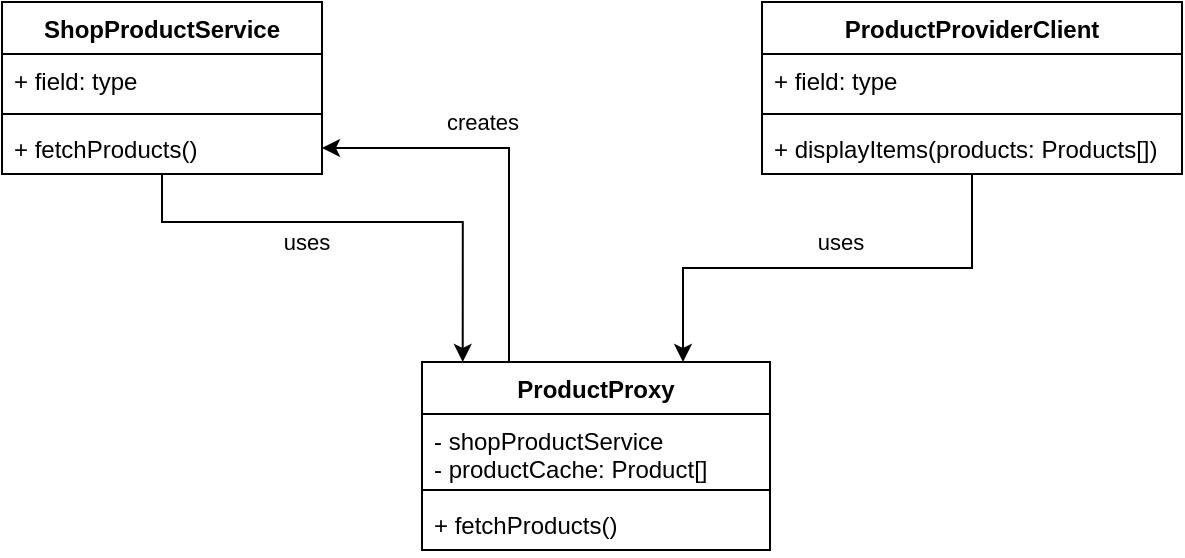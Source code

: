<mxfile version="24.6.3" type="device">
  <diagram id="C5RBs43oDa-KdzZeNtuy" name="Page-1">
    <mxGraphModel dx="819" dy="426" grid="1" gridSize="10" guides="1" tooltips="1" connect="1" arrows="1" fold="1" page="1" pageScale="1" pageWidth="827" pageHeight="1169" math="0" shadow="0">
      <root>
        <mxCell id="WIyWlLk6GJQsqaUBKTNV-0" />
        <mxCell id="WIyWlLk6GJQsqaUBKTNV-1" parent="WIyWlLk6GJQsqaUBKTNV-0" />
        <mxCell id="81JD8Uqs2qbsHUfiYzl0-0" value="ShopProductService" style="swimlane;fontStyle=1;align=center;verticalAlign=top;childLayout=stackLayout;horizontal=1;startSize=26;horizontalStack=0;resizeParent=1;resizeParentMax=0;resizeLast=0;collapsible=1;marginBottom=0;whiteSpace=wrap;html=1;" vertex="1" parent="WIyWlLk6GJQsqaUBKTNV-1">
          <mxGeometry x="110" y="150" width="160" height="86" as="geometry" />
        </mxCell>
        <mxCell id="81JD8Uqs2qbsHUfiYzl0-1" value="+ field: type" style="text;strokeColor=none;fillColor=none;align=left;verticalAlign=top;spacingLeft=4;spacingRight=4;overflow=hidden;rotatable=0;points=[[0,0.5],[1,0.5]];portConstraint=eastwest;whiteSpace=wrap;html=1;" vertex="1" parent="81JD8Uqs2qbsHUfiYzl0-0">
          <mxGeometry y="26" width="160" height="26" as="geometry" />
        </mxCell>
        <mxCell id="81JD8Uqs2qbsHUfiYzl0-2" value="" style="line;strokeWidth=1;fillColor=none;align=left;verticalAlign=middle;spacingTop=-1;spacingLeft=3;spacingRight=3;rotatable=0;labelPosition=right;points=[];portConstraint=eastwest;strokeColor=inherit;" vertex="1" parent="81JD8Uqs2qbsHUfiYzl0-0">
          <mxGeometry y="52" width="160" height="8" as="geometry" />
        </mxCell>
        <mxCell id="81JD8Uqs2qbsHUfiYzl0-3" value="+ fetchProducts()" style="text;strokeColor=none;fillColor=none;align=left;verticalAlign=top;spacingLeft=4;spacingRight=4;overflow=hidden;rotatable=0;points=[[0,0.5],[1,0.5]];portConstraint=eastwest;whiteSpace=wrap;html=1;" vertex="1" parent="81JD8Uqs2qbsHUfiYzl0-0">
          <mxGeometry y="60" width="160" height="26" as="geometry" />
        </mxCell>
        <mxCell id="81JD8Uqs2qbsHUfiYzl0-14" style="edgeStyle=orthogonalEdgeStyle;rounded=0;orthogonalLoop=1;jettySize=auto;html=1;entryX=0.75;entryY=0;entryDx=0;entryDy=0;" edge="1" parent="WIyWlLk6GJQsqaUBKTNV-1" source="81JD8Uqs2qbsHUfiYzl0-4" target="81JD8Uqs2qbsHUfiYzl0-8">
          <mxGeometry relative="1" as="geometry" />
        </mxCell>
        <mxCell id="81JD8Uqs2qbsHUfiYzl0-15" value="uses" style="edgeLabel;html=1;align=center;verticalAlign=middle;resizable=0;points=[];" vertex="1" connectable="0" parent="81JD8Uqs2qbsHUfiYzl0-14">
          <mxGeometry x="-0.052" y="-2" relative="1" as="geometry">
            <mxPoint y="-11" as="offset" />
          </mxGeometry>
        </mxCell>
        <mxCell id="81JD8Uqs2qbsHUfiYzl0-4" value="ProductProviderClient" style="swimlane;fontStyle=1;align=center;verticalAlign=top;childLayout=stackLayout;horizontal=1;startSize=26;horizontalStack=0;resizeParent=1;resizeParentMax=0;resizeLast=0;collapsible=1;marginBottom=0;whiteSpace=wrap;html=1;" vertex="1" parent="WIyWlLk6GJQsqaUBKTNV-1">
          <mxGeometry x="490" y="150" width="210" height="86" as="geometry" />
        </mxCell>
        <mxCell id="81JD8Uqs2qbsHUfiYzl0-5" value="+ field: type" style="text;strokeColor=none;fillColor=none;align=left;verticalAlign=top;spacingLeft=4;spacingRight=4;overflow=hidden;rotatable=0;points=[[0,0.5],[1,0.5]];portConstraint=eastwest;whiteSpace=wrap;html=1;" vertex="1" parent="81JD8Uqs2qbsHUfiYzl0-4">
          <mxGeometry y="26" width="210" height="26" as="geometry" />
        </mxCell>
        <mxCell id="81JD8Uqs2qbsHUfiYzl0-6" value="" style="line;strokeWidth=1;fillColor=none;align=left;verticalAlign=middle;spacingTop=-1;spacingLeft=3;spacingRight=3;rotatable=0;labelPosition=right;points=[];portConstraint=eastwest;strokeColor=inherit;" vertex="1" parent="81JD8Uqs2qbsHUfiYzl0-4">
          <mxGeometry y="52" width="210" height="8" as="geometry" />
        </mxCell>
        <mxCell id="81JD8Uqs2qbsHUfiYzl0-7" value="+ displayItems(products: Products[])" style="text;strokeColor=none;fillColor=none;align=left;verticalAlign=top;spacingLeft=4;spacingRight=4;overflow=hidden;rotatable=0;points=[[0,0.5],[1,0.5]];portConstraint=eastwest;whiteSpace=wrap;html=1;" vertex="1" parent="81JD8Uqs2qbsHUfiYzl0-4">
          <mxGeometry y="60" width="210" height="26" as="geometry" />
        </mxCell>
        <mxCell id="81JD8Uqs2qbsHUfiYzl0-13" style="edgeStyle=orthogonalEdgeStyle;rounded=0;orthogonalLoop=1;jettySize=auto;html=1;exitX=0.25;exitY=0;exitDx=0;exitDy=0;entryX=1;entryY=0.5;entryDx=0;entryDy=0;" edge="1" parent="WIyWlLk6GJQsqaUBKTNV-1" source="81JD8Uqs2qbsHUfiYzl0-8" target="81JD8Uqs2qbsHUfiYzl0-3">
          <mxGeometry relative="1" as="geometry" />
        </mxCell>
        <mxCell id="81JD8Uqs2qbsHUfiYzl0-16" value="creates" style="edgeLabel;html=1;align=center;verticalAlign=middle;resizable=0;points=[];" vertex="1" connectable="0" parent="81JD8Uqs2qbsHUfiYzl0-13">
          <mxGeometry x="-0.247" y="-1" relative="1" as="geometry">
            <mxPoint x="-15" y="-45" as="offset" />
          </mxGeometry>
        </mxCell>
        <mxCell id="81JD8Uqs2qbsHUfiYzl0-8" value="ProductProxy" style="swimlane;fontStyle=1;align=center;verticalAlign=top;childLayout=stackLayout;horizontal=1;startSize=26;horizontalStack=0;resizeParent=1;resizeParentMax=0;resizeLast=0;collapsible=1;marginBottom=0;whiteSpace=wrap;html=1;" vertex="1" parent="WIyWlLk6GJQsqaUBKTNV-1">
          <mxGeometry x="320" y="330" width="174" height="94" as="geometry" />
        </mxCell>
        <mxCell id="81JD8Uqs2qbsHUfiYzl0-9" value="- shopProductService&lt;div&gt;- productCache: Product[]&lt;/div&gt;" style="text;strokeColor=none;fillColor=none;align=left;verticalAlign=top;spacingLeft=4;spacingRight=4;overflow=hidden;rotatable=0;points=[[0,0.5],[1,0.5]];portConstraint=eastwest;whiteSpace=wrap;html=1;" vertex="1" parent="81JD8Uqs2qbsHUfiYzl0-8">
          <mxGeometry y="26" width="174" height="34" as="geometry" />
        </mxCell>
        <mxCell id="81JD8Uqs2qbsHUfiYzl0-10" value="" style="line;strokeWidth=1;fillColor=none;align=left;verticalAlign=middle;spacingTop=-1;spacingLeft=3;spacingRight=3;rotatable=0;labelPosition=right;points=[];portConstraint=eastwest;strokeColor=inherit;" vertex="1" parent="81JD8Uqs2qbsHUfiYzl0-8">
          <mxGeometry y="60" width="174" height="8" as="geometry" />
        </mxCell>
        <mxCell id="81JD8Uqs2qbsHUfiYzl0-11" value="+ fetchProducts()" style="text;strokeColor=none;fillColor=none;align=left;verticalAlign=top;spacingLeft=4;spacingRight=4;overflow=hidden;rotatable=0;points=[[0,0.5],[1,0.5]];portConstraint=eastwest;whiteSpace=wrap;html=1;" vertex="1" parent="81JD8Uqs2qbsHUfiYzl0-8">
          <mxGeometry y="68" width="174" height="26" as="geometry" />
        </mxCell>
        <mxCell id="81JD8Uqs2qbsHUfiYzl0-12" style="edgeStyle=orthogonalEdgeStyle;rounded=0;orthogonalLoop=1;jettySize=auto;html=1;entryX=0.117;entryY=0;entryDx=0;entryDy=0;entryPerimeter=0;" edge="1" parent="WIyWlLk6GJQsqaUBKTNV-1" source="81JD8Uqs2qbsHUfiYzl0-0" target="81JD8Uqs2qbsHUfiYzl0-8">
          <mxGeometry relative="1" as="geometry">
            <Array as="points">
              <mxPoint x="190" y="260" />
              <mxPoint x="340" y="260" />
            </Array>
          </mxGeometry>
        </mxCell>
        <mxCell id="81JD8Uqs2qbsHUfiYzl0-17" value="uses" style="edgeLabel;html=1;align=center;verticalAlign=middle;resizable=0;points=[];" vertex="1" connectable="0" parent="81JD8Uqs2qbsHUfiYzl0-12">
          <mxGeometry x="-0.213" y="1" relative="1" as="geometry">
            <mxPoint y="11" as="offset" />
          </mxGeometry>
        </mxCell>
      </root>
    </mxGraphModel>
  </diagram>
</mxfile>
